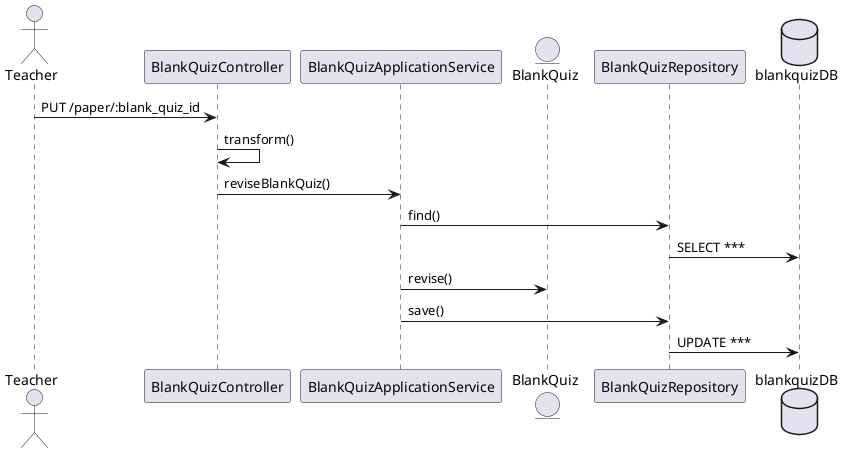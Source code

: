 @startuml
actor Teacher
Teacher -> BlankQuizController : PUT /paper/:blank_quiz_id
BlankQuizController -> BlankQuizController: transform()
BlankQuizController -> BlankQuizApplicationService : reviseBlankQuiz()
entity BlankQuiz
BlankQuizApplicationService -> BlankQuizRepository: find()
database blankquizDB
BlankQuizRepository -> blankquizDB: SELECT ***
BlankQuizApplicationService -> BlankQuiz : revise()
BlankQuizApplicationService -> BlankQuizRepository: save()

BlankQuizRepository -> blankquizDB: UPDATE ***
@enduml